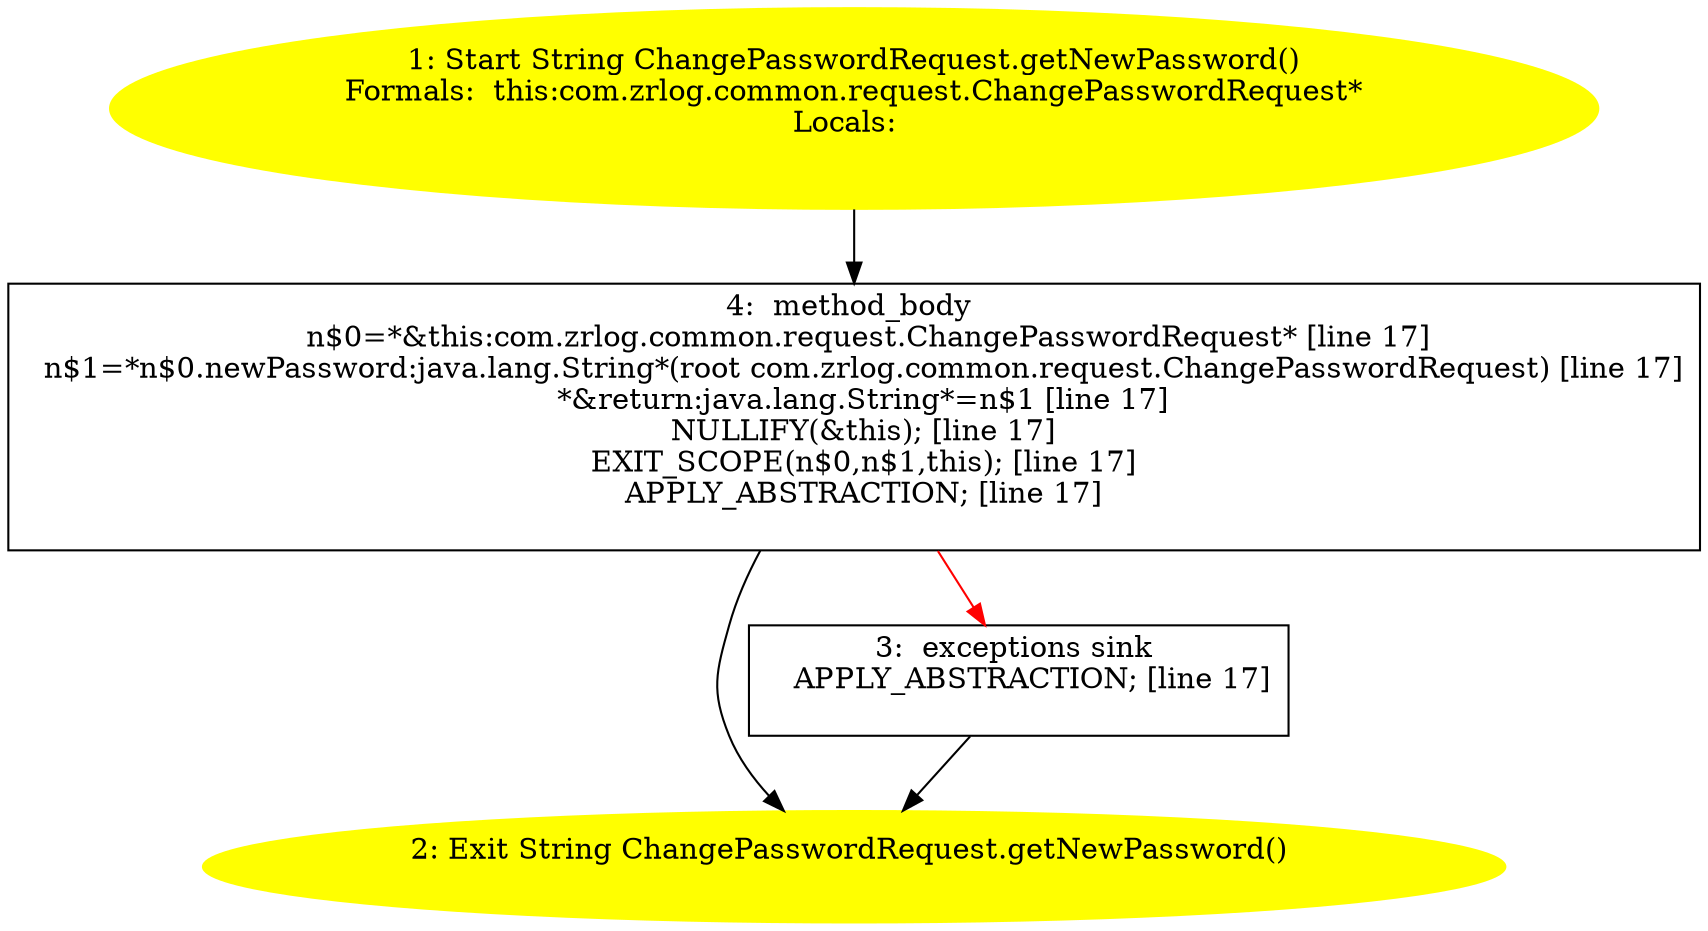 /* @generated */
digraph cfg {
"com.zrlog.common.request.ChangePasswordRequest.getNewPassword():java.lang.String.bee65ae13a4033e2208922ba409495b3_1" [label="1: Start String ChangePasswordRequest.getNewPassword()\nFormals:  this:com.zrlog.common.request.ChangePasswordRequest*\nLocals:  \n  " color=yellow style=filled]
	

	 "com.zrlog.common.request.ChangePasswordRequest.getNewPassword():java.lang.String.bee65ae13a4033e2208922ba409495b3_1" -> "com.zrlog.common.request.ChangePasswordRequest.getNewPassword():java.lang.String.bee65ae13a4033e2208922ba409495b3_4" ;
"com.zrlog.common.request.ChangePasswordRequest.getNewPassword():java.lang.String.bee65ae13a4033e2208922ba409495b3_2" [label="2: Exit String ChangePasswordRequest.getNewPassword() \n  " color=yellow style=filled]
	

"com.zrlog.common.request.ChangePasswordRequest.getNewPassword():java.lang.String.bee65ae13a4033e2208922ba409495b3_3" [label="3:  exceptions sink \n   APPLY_ABSTRACTION; [line 17]\n " shape="box"]
	

	 "com.zrlog.common.request.ChangePasswordRequest.getNewPassword():java.lang.String.bee65ae13a4033e2208922ba409495b3_3" -> "com.zrlog.common.request.ChangePasswordRequest.getNewPassword():java.lang.String.bee65ae13a4033e2208922ba409495b3_2" ;
"com.zrlog.common.request.ChangePasswordRequest.getNewPassword():java.lang.String.bee65ae13a4033e2208922ba409495b3_4" [label="4:  method_body \n   n$0=*&this:com.zrlog.common.request.ChangePasswordRequest* [line 17]\n  n$1=*n$0.newPassword:java.lang.String*(root com.zrlog.common.request.ChangePasswordRequest) [line 17]\n  *&return:java.lang.String*=n$1 [line 17]\n  NULLIFY(&this); [line 17]\n  EXIT_SCOPE(n$0,n$1,this); [line 17]\n  APPLY_ABSTRACTION; [line 17]\n " shape="box"]
	

	 "com.zrlog.common.request.ChangePasswordRequest.getNewPassword():java.lang.String.bee65ae13a4033e2208922ba409495b3_4" -> "com.zrlog.common.request.ChangePasswordRequest.getNewPassword():java.lang.String.bee65ae13a4033e2208922ba409495b3_2" ;
	 "com.zrlog.common.request.ChangePasswordRequest.getNewPassword():java.lang.String.bee65ae13a4033e2208922ba409495b3_4" -> "com.zrlog.common.request.ChangePasswordRequest.getNewPassword():java.lang.String.bee65ae13a4033e2208922ba409495b3_3" [color="red" ];
}
